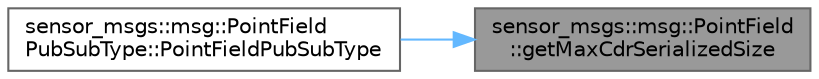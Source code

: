digraph "sensor_msgs::msg::PointField::getMaxCdrSerializedSize"
{
 // INTERACTIVE_SVG=YES
 // LATEX_PDF_SIZE
  bgcolor="transparent";
  edge [fontname=Helvetica,fontsize=10,labelfontname=Helvetica,labelfontsize=10];
  node [fontname=Helvetica,fontsize=10,shape=box,height=0.2,width=0.4];
  rankdir="RL";
  Node1 [id="Node000001",label="sensor_msgs::msg::PointField\l::getMaxCdrSerializedSize",height=0.2,width=0.4,color="gray40", fillcolor="grey60", style="filled", fontcolor="black",tooltip="This function returns the maximum serialized size of an object depending on the buffer alignment."];
  Node1 -> Node2 [id="edge1_Node000001_Node000002",dir="back",color="steelblue1",style="solid",tooltip=" "];
  Node2 [id="Node000002",label="sensor_msgs::msg::PointField\lPubSubType::PointFieldPubSubType",height=0.2,width=0.4,color="grey40", fillcolor="white", style="filled",URL="$d9/d30/classsensor__msgs_1_1msg_1_1PointFieldPubSubType.html#ad3bf81b163eaf2ac331a8595bad6166f",tooltip=" "];
}
